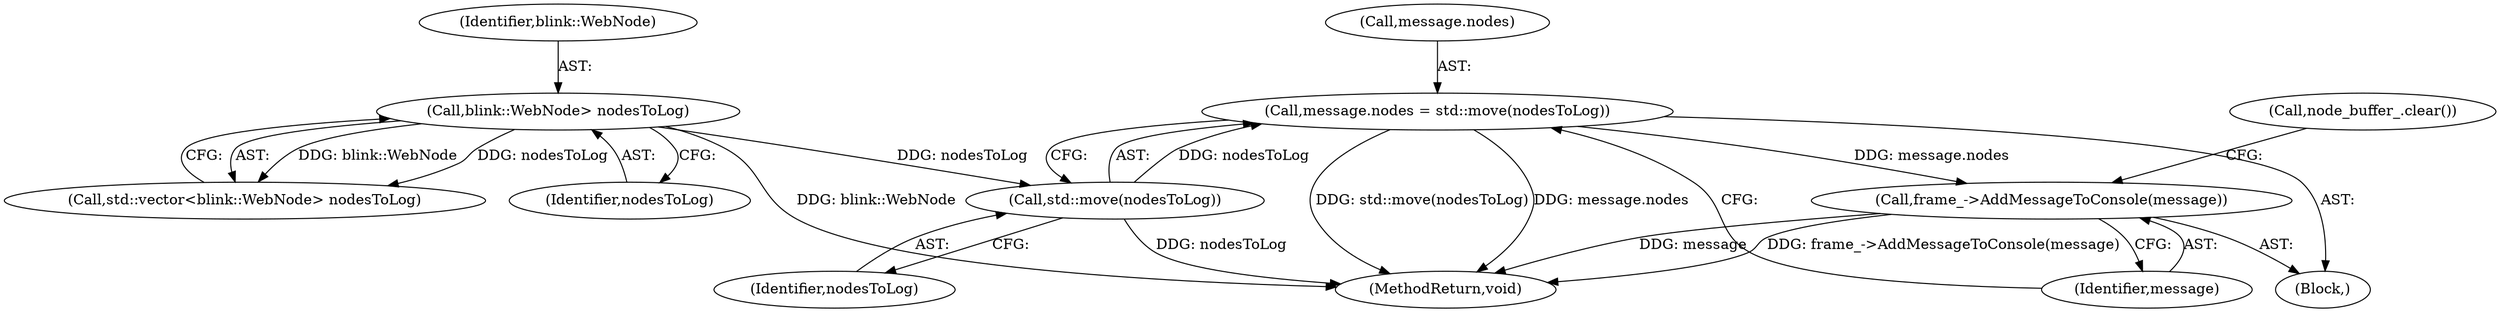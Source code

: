 digraph "0_Chrome_89f296b34f4f33e048848c06da08fc9271b30bc9@API" {
"1000164" [label="(Call,message.nodes = std::move(nodesToLog))"];
"1000168" [label="(Call,std::move(nodesToLog))"];
"1000122" [label="(Call,blink::WebNode> nodesToLog)"];
"1000170" [label="(Call,frame_->AddMessageToConsole(message))"];
"1000173" [label="(MethodReturn,void)"];
"1000124" [label="(Identifier,nodesToLog)"];
"1000122" [label="(Call,blink::WebNode> nodesToLog)"];
"1000164" [label="(Call,message.nodes = std::move(nodesToLog))"];
"1000170" [label="(Call,frame_->AddMessageToConsole(message))"];
"1000172" [label="(Call,node_buffer_.clear())"];
"1000120" [label="(Call,std::vector<blink::WebNode> nodesToLog)"];
"1000110" [label="(Block,)"];
"1000168" [label="(Call,std::move(nodesToLog))"];
"1000171" [label="(Identifier,message)"];
"1000169" [label="(Identifier,nodesToLog)"];
"1000165" [label="(Call,message.nodes)"];
"1000123" [label="(Identifier,blink::WebNode)"];
"1000164" -> "1000110"  [label="AST: "];
"1000164" -> "1000168"  [label="CFG: "];
"1000165" -> "1000164"  [label="AST: "];
"1000168" -> "1000164"  [label="AST: "];
"1000171" -> "1000164"  [label="CFG: "];
"1000164" -> "1000173"  [label="DDG: std::move(nodesToLog)"];
"1000164" -> "1000173"  [label="DDG: message.nodes"];
"1000168" -> "1000164"  [label="DDG: nodesToLog"];
"1000164" -> "1000170"  [label="DDG: message.nodes"];
"1000168" -> "1000169"  [label="CFG: "];
"1000169" -> "1000168"  [label="AST: "];
"1000168" -> "1000173"  [label="DDG: nodesToLog"];
"1000122" -> "1000168"  [label="DDG: nodesToLog"];
"1000122" -> "1000120"  [label="AST: "];
"1000122" -> "1000124"  [label="CFG: "];
"1000123" -> "1000122"  [label="AST: "];
"1000124" -> "1000122"  [label="AST: "];
"1000120" -> "1000122"  [label="CFG: "];
"1000122" -> "1000173"  [label="DDG: blink::WebNode"];
"1000122" -> "1000120"  [label="DDG: blink::WebNode"];
"1000122" -> "1000120"  [label="DDG: nodesToLog"];
"1000170" -> "1000110"  [label="AST: "];
"1000170" -> "1000171"  [label="CFG: "];
"1000171" -> "1000170"  [label="AST: "];
"1000172" -> "1000170"  [label="CFG: "];
"1000170" -> "1000173"  [label="DDG: message"];
"1000170" -> "1000173"  [label="DDG: frame_->AddMessageToConsole(message)"];
}
